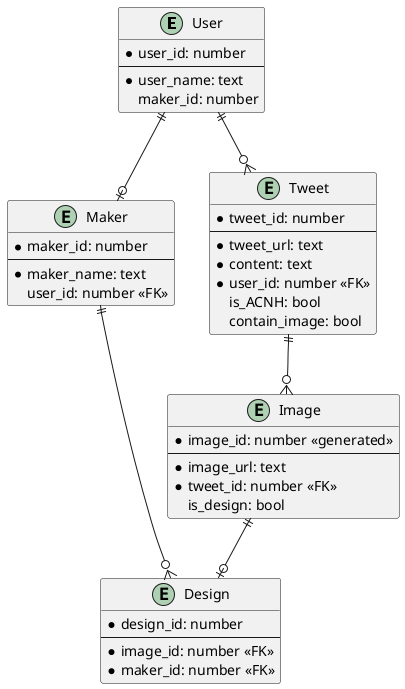 @startuml
hide empty members

entity User { 
    * user_id: number
    --
    * user_name: text 
    maker_id: number
}

entity Maker {
    * maker_id: number
    --
    * maker_name: text
    user_id: number <<FK>>
}

entity Tweet {
    * tweet_id: number
    --
    * tweet_url: text
    * content: text
    * user_id: number <<FK>>
    is_ACNH: bool
    contain_image: bool
}

entity Image {
    * image_id: number <<generated>>
    --
    * image_url: text
    * tweet_id: number <<FK>>
    is_design: bool
}

entity Design {
    * design_id: number
    --
    * image_id: number <<FK>>
    * maker_id: number <<FK>>
}

User ||-o| Maker
Maker ||--o{ Design
User ||--o{ Tweet
Tweet ||--o{ Image
Image ||--o| Design

@enduml